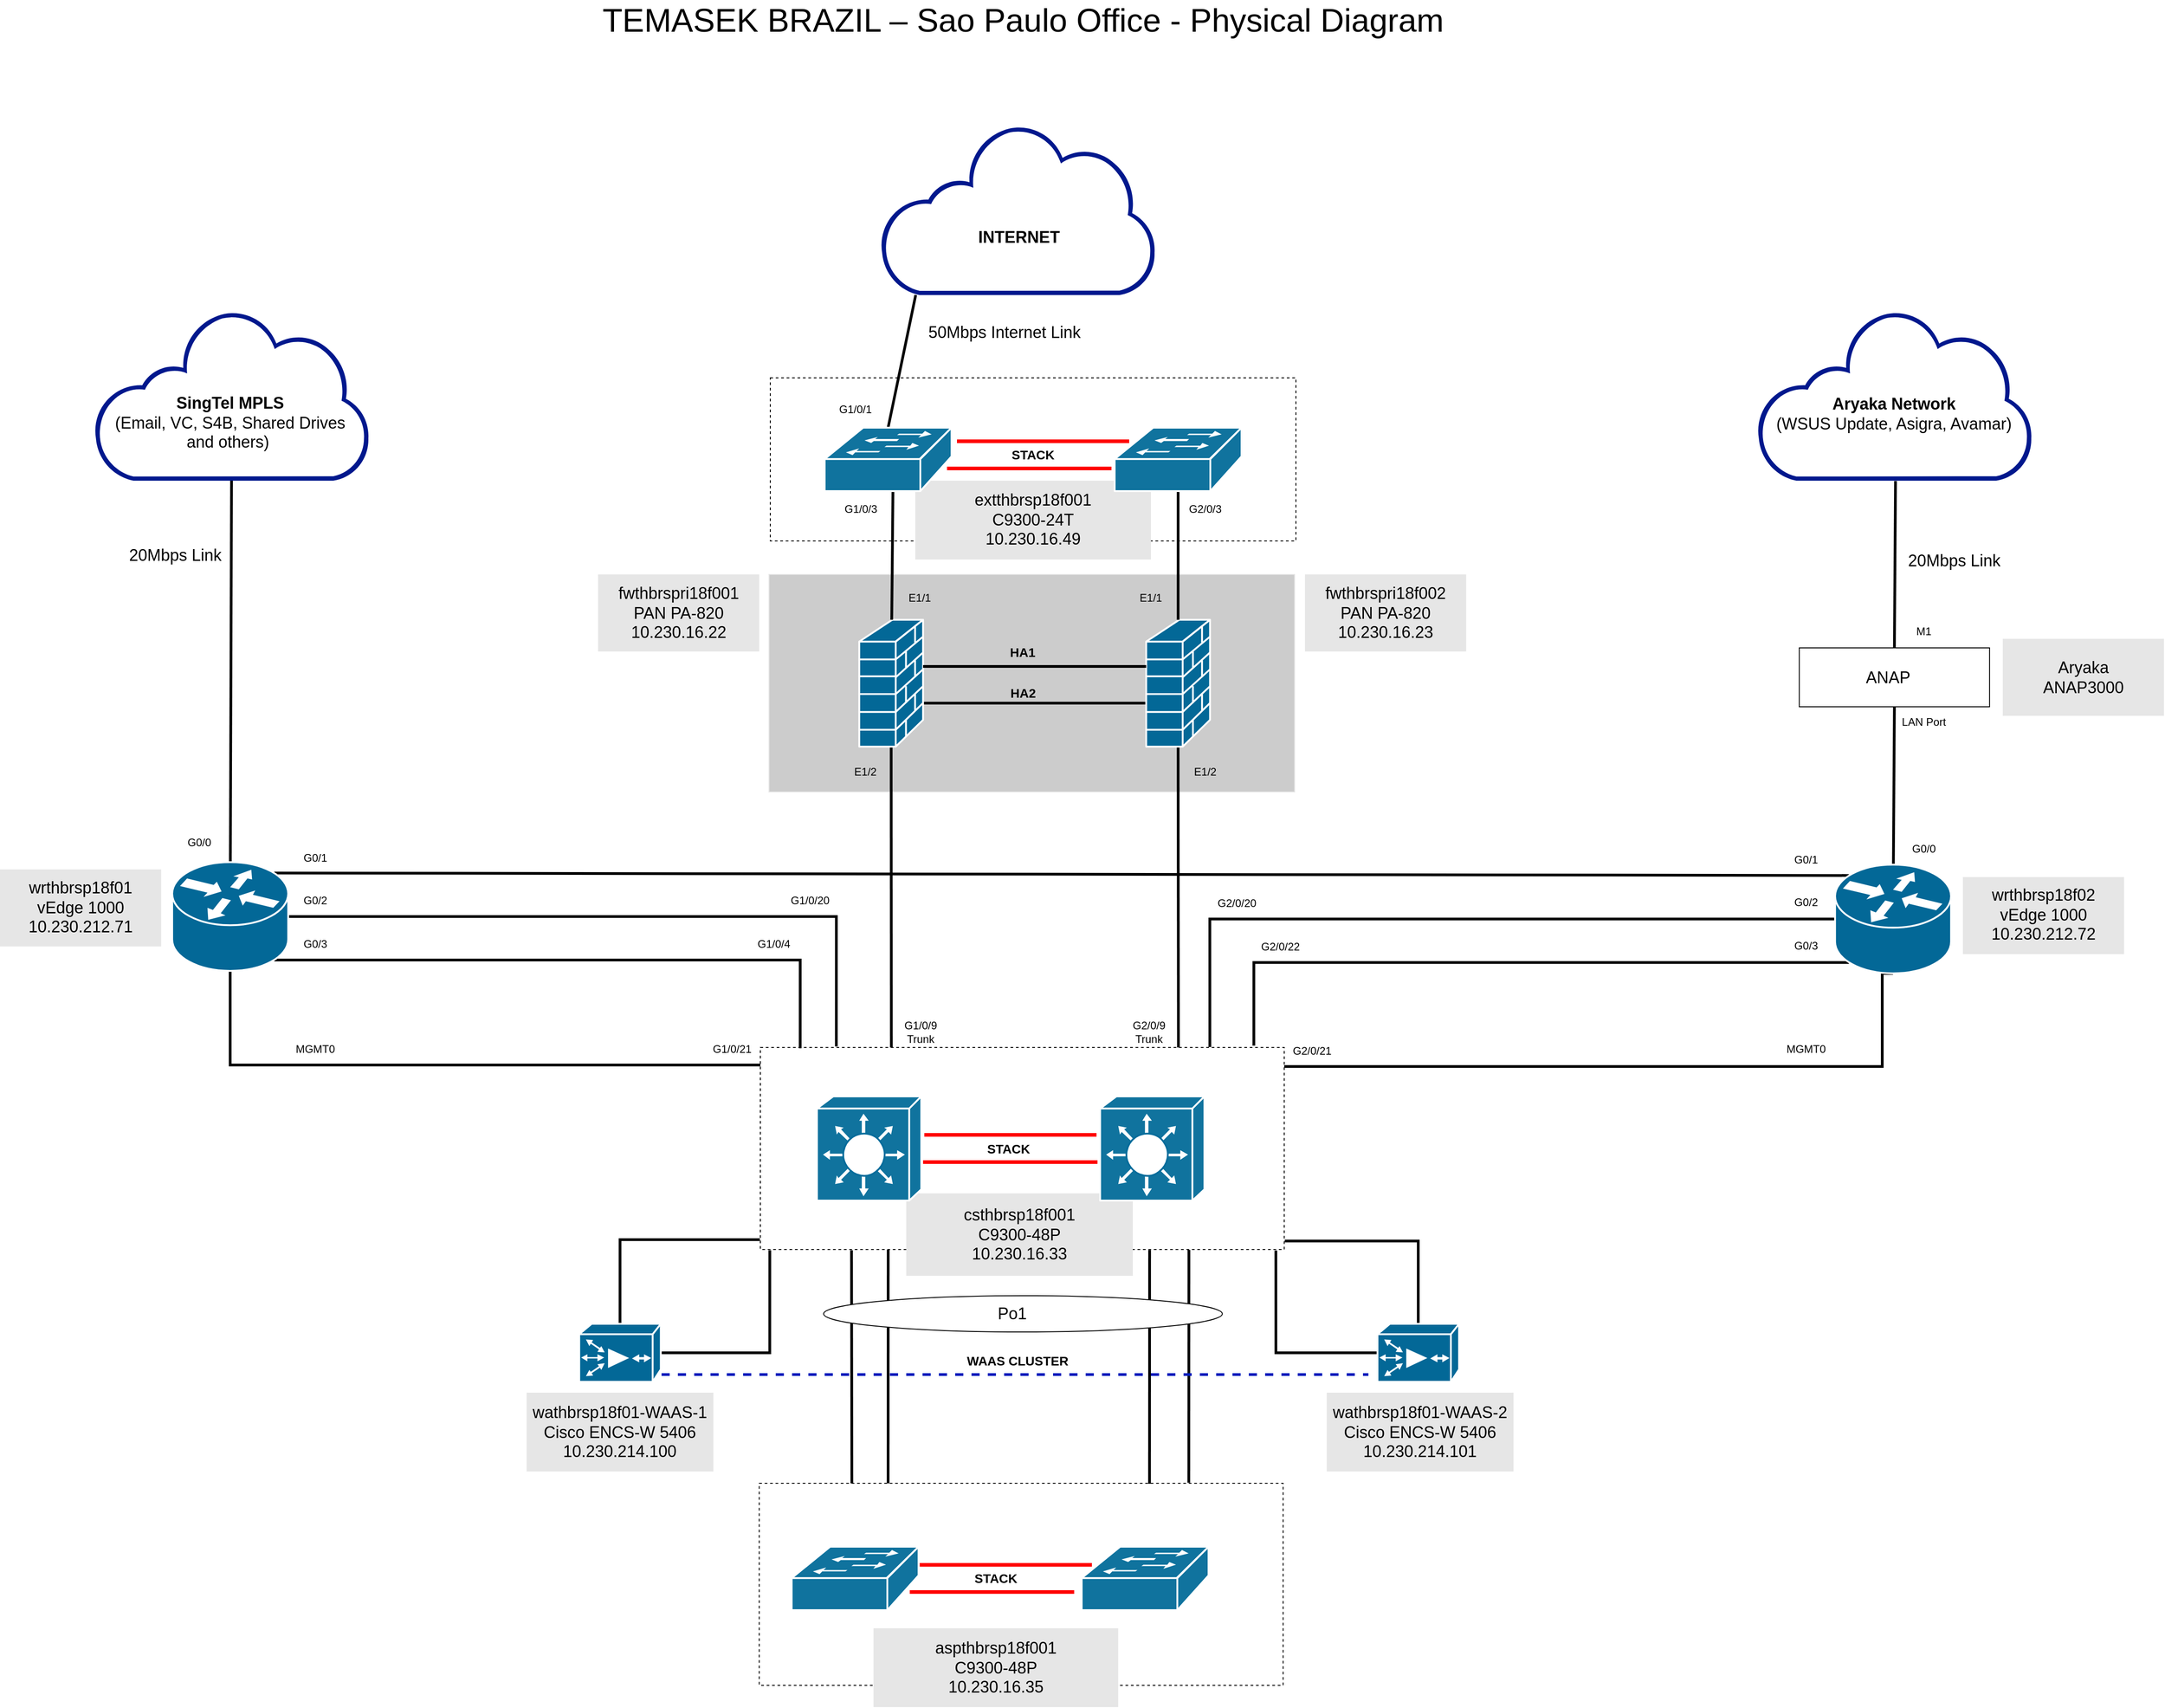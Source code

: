 <mxfile version="21.3.7" type="github">
  <diagram name="Page-1" id="c37626ed-c26b-45fb-9056-f9ebc6bb27b6">
    <mxGraphModel dx="3432" dy="1510" grid="1" gridSize="10" guides="1" tooltips="1" connect="1" arrows="1" fold="1" page="1" pageScale="1" pageWidth="1100" pageHeight="850" background="none" math="0" shadow="0">
      <root>
        <mxCell id="0" />
        <mxCell id="1" style="" parent="0" />
        <mxCell id="vTYYTcCQBsunpqbKioIv-147" value="" style="whiteSpace=wrap;html=1;dashed=1;" vertex="1" parent="1">
          <mxGeometry x="-282.23" y="830" width="578.08" height="223" as="geometry" />
        </mxCell>
        <mxCell id="vTYYTcCQBsunpqbKioIv-161" style="edgeStyle=none;shape=connector;rounded=0;orthogonalLoop=1;jettySize=auto;html=1;exitX=0.5;exitY=1;exitDx=0;exitDy=0;labelBackgroundColor=default;strokeColor=default;fontFamily=Helvetica;fontSize=12;fontColor=default;endArrow=none;strokeWidth=3;startArrow=none;startFill=0;endFill=0;" edge="1" parent="1" source="vTYYTcCQBsunpqbKioIv-38" target="vTYYTcCQBsunpqbKioIv-94">
          <mxGeometry relative="1" as="geometry" />
        </mxCell>
        <mxCell id="vTYYTcCQBsunpqbKioIv-38" value="" style="whiteSpace=wrap;html=1;" vertex="1" parent="1">
          <mxGeometry x="865.42" y="-92.0" width="210" height="65" as="geometry" />
        </mxCell>
        <mxCell id="zVsSm3GNM5P4r3RZKPwx-50" value="" style="whiteSpace=wrap;html=1;fillColor=#CCCCCC;strokeColor=#E6E6E6;" parent="1" vertex="1">
          <mxGeometry x="-271.43" y="-173" width="580" height="240" as="geometry" />
        </mxCell>
        <mxCell id="zVsSm3GNM5P4r3RZKPwx-32" value="" style="whiteSpace=wrap;html=1;dashed=1;" parent="1" vertex="1">
          <mxGeometry x="-270" y="-390" width="580" height="180" as="geometry" />
        </mxCell>
        <mxCell id="vTYYTcCQBsunpqbKioIv-122" style="edgeStyle=none;rounded=0;orthogonalLoop=1;jettySize=auto;html=1;exitX=0.5;exitY=1;exitDx=0;exitDy=0;exitPerimeter=0;fontFamily=Helvetica;fontSize=12;fontColor=default;entryX=0.25;entryY=0;entryDx=0;entryDy=0;strokeWidth=3;startArrow=none;startFill=0;endArrow=none;endFill=0;" edge="1" parent="1" source="zVsSm3GNM5P4r3RZKPwx-8" target="vTYYTcCQBsunpqbKioIv-16">
          <mxGeometry relative="1" as="geometry" />
        </mxCell>
        <mxCell id="vTYYTcCQBsunpqbKioIv-173" style="edgeStyle=none;shape=connector;rounded=0;orthogonalLoop=1;jettySize=auto;html=1;exitX=1;exitY=0.5;exitDx=0;exitDy=0;exitPerimeter=0;labelBackgroundColor=default;strokeColor=default;fontFamily=Helvetica;fontSize=12;fontColor=default;endArrow=none;strokeWidth=3;endFill=0;" edge="1" parent="1">
          <mxGeometry relative="1" as="geometry">
            <mxPoint x="-101.42" y="-31" as="sourcePoint" />
            <mxPoint x="144.79" y="-31" as="targetPoint" />
          </mxGeometry>
        </mxCell>
        <mxCell id="zVsSm3GNM5P4r3RZKPwx-8" value="" style="shape=mxgraph.cisco.security.firewall;html=1;pointerEvents=1;dashed=0;fillColor=#036897;strokeColor=#ffffff;strokeWidth=2;verticalLabelPosition=bottom;verticalAlign=top;align=center;outlineConnect=0;" parent="1" vertex="1">
          <mxGeometry x="-171.85" y="-123" width="70.43" height="140" as="geometry" />
        </mxCell>
        <mxCell id="zVsSm3GNM5P4r3RZKPwx-12" value="G1/0/1" style="text;strokeColor=none;align=center;fillColor=none;html=1;verticalAlign=middle;whiteSpace=wrap;rounded=0;" parent="1" vertex="1">
          <mxGeometry x="-206.41" y="-370" width="60" height="30" as="geometry" />
        </mxCell>
        <mxCell id="zVsSm3GNM5P4r3RZKPwx-13" value="G1/0/3" style="text;strokeColor=none;align=center;fillColor=none;html=1;verticalAlign=middle;whiteSpace=wrap;rounded=0;" parent="1" vertex="1">
          <mxGeometry x="-200" y="-260" width="60" height="30" as="geometry" />
        </mxCell>
        <mxCell id="zVsSm3GNM5P4r3RZKPwx-19" value="G2/0/3" style="text;strokeColor=none;align=center;fillColor=none;html=1;verticalAlign=middle;whiteSpace=wrap;rounded=0;" parent="1" vertex="1">
          <mxGeometry x="180" y="-260" width="60" height="30" as="geometry" />
        </mxCell>
        <mxCell id="zVsSm3GNM5P4r3RZKPwx-24" value="" style="line;html=1;strokeColor=#FF0000;fillColor=#FF0000;" parent="1" vertex="1">
          <mxGeometry x="-75" y="-295" width="181.45" height="10" as="geometry" />
        </mxCell>
        <mxCell id="zVsSm3GNM5P4r3RZKPwx-27" value="" style="line;html=1;strokeColor=#FF0000;fillColor=#FF0000;" parent="1" vertex="1">
          <mxGeometry x="-64" y="-325" width="190" height="10" as="geometry" />
        </mxCell>
        <mxCell id="zVsSm3GNM5P4r3RZKPwx-28" value="&lt;b&gt;&lt;font style=&quot;font-size: 14px;&quot;&gt;STACK&lt;/font&gt;&lt;/b&gt;" style="text;strokeColor=none;align=center;fillColor=none;html=1;verticalAlign=middle;whiteSpace=wrap;rounded=0;" parent="1" vertex="1">
          <mxGeometry x="-10" y="-320" width="60" height="30" as="geometry" />
        </mxCell>
        <mxCell id="zVsSm3GNM5P4r3RZKPwx-29" value="&lt;font style=&quot;font-size: 36px;&quot;&gt;TEMASEK BRAZIL – Sao Paulo Office - Physical Diagram&lt;/font&gt;" style="text;strokeColor=none;align=center;fillColor=none;html=1;verticalAlign=middle;whiteSpace=wrap;rounded=0;" parent="1" vertex="1">
          <mxGeometry x="-495.83" y="-800" width="1010" height="30" as="geometry" />
        </mxCell>
        <mxCell id="zVsSm3GNM5P4r3RZKPwx-43" value="&lt;font style=&quot;font-size: 18px;&quot;&gt;extthbrsp18f001&lt;br&gt;C9300-24T&lt;br&gt;10.230.16.49&lt;/font&gt;" style="text;strokeColor=none;align=center;fillColor=#E6E6E6;html=1;verticalAlign=middle;whiteSpace=wrap;rounded=0;" parent="1" vertex="1">
          <mxGeometry x="-110" y="-276.5" width="260" height="87" as="geometry" />
        </mxCell>
        <mxCell id="vTYYTcCQBsunpqbKioIv-123" style="edgeStyle=none;rounded=0;orthogonalLoop=1;jettySize=auto;html=1;exitX=0.5;exitY=1;exitDx=0;exitDy=0;exitPerimeter=0;fontFamily=Helvetica;fontSize=12;fontColor=default;strokeWidth=3;startArrow=none;startFill=0;endArrow=none;endFill=0;entryX=0.798;entryY=0.005;entryDx=0;entryDy=0;entryPerimeter=0;" edge="1" parent="1" source="zVsSm3GNM5P4r3RZKPwx-52" target="vTYYTcCQBsunpqbKioIv-16">
          <mxGeometry relative="1" as="geometry">
            <mxPoint x="180" y="330" as="targetPoint" />
          </mxGeometry>
        </mxCell>
        <mxCell id="zVsSm3GNM5P4r3RZKPwx-52" value="" style="shape=mxgraph.cisco.security.firewall;html=1;pointerEvents=1;dashed=0;fillColor=#036897;strokeColor=#ffffff;strokeWidth=2;verticalLabelPosition=bottom;verticalAlign=top;align=center;outlineConnect=0;" parent="1" vertex="1">
          <mxGeometry x="144.79" y="-123" width="70.43" height="140" as="geometry" />
        </mxCell>
        <mxCell id="zVsSm3GNM5P4r3RZKPwx-55" value="&lt;font style=&quot;font-size: 18px;&quot;&gt;fwthbrspri18f002&lt;br&gt;PAN PA-820&lt;br&gt;10.230.16.23&lt;/font&gt;" style="text;strokeColor=none;align=center;fillColor=#E6E6E6;html=1;verticalAlign=middle;whiteSpace=wrap;rounded=0;" parent="1" vertex="1">
          <mxGeometry x="320.0" y="-173" width="177.83" height="85" as="geometry" />
        </mxCell>
        <mxCell id="zVsSm3GNM5P4r3RZKPwx-56" value="&lt;font style=&quot;font-size: 18px;&quot;&gt;fwthbrspri18f001&lt;br&gt;PAN PA-820&lt;br&gt;10.230.16.22&lt;/font&gt;" style="text;strokeColor=none;align=center;fillColor=#E6E6E6;html=1;verticalAlign=middle;whiteSpace=wrap;rounded=0;" parent="1" vertex="1">
          <mxGeometry x="-460.06" y="-173" width="177.83" height="85" as="geometry" />
        </mxCell>
        <mxCell id="vTYYTcCQBsunpqbKioIv-1" value="&lt;font style=&quot;font-size: 18px;&quot;&gt;50Mbps Internet Link&lt;/font&gt;" style="text;strokeColor=none;align=center;fillColor=none;html=1;verticalAlign=middle;whiteSpace=wrap;rounded=0;" vertex="1" parent="1">
          <mxGeometry x="-110" y="-455" width="197.17" height="30" as="geometry" />
        </mxCell>
        <mxCell id="vTYYTcCQBsunpqbKioIv-4" value="E1/1" style="text;strokeColor=none;align=center;fillColor=none;html=1;verticalAlign=middle;whiteSpace=wrap;rounded=0;" vertex="1" parent="1">
          <mxGeometry x="-135" y="-162" width="60" height="30" as="geometry" />
        </mxCell>
        <mxCell id="vTYYTcCQBsunpqbKioIv-5" value="E1/2" style="text;strokeColor=none;align=center;fillColor=none;html=1;verticalAlign=middle;whiteSpace=wrap;rounded=0;" vertex="1" parent="1">
          <mxGeometry x="-195.0" y="30" width="60" height="30" as="geometry" />
        </mxCell>
        <mxCell id="vTYYTcCQBsunpqbKioIv-8" value="E1/1" style="text;strokeColor=none;align=center;fillColor=none;html=1;verticalAlign=middle;whiteSpace=wrap;rounded=0;" vertex="1" parent="1">
          <mxGeometry x="120.0" y="-162" width="60" height="30" as="geometry" />
        </mxCell>
        <mxCell id="vTYYTcCQBsunpqbKioIv-9" value="E1/2" style="text;strokeColor=none;align=center;fillColor=none;html=1;verticalAlign=middle;whiteSpace=wrap;rounded=0;" vertex="1" parent="1">
          <mxGeometry x="180.0" y="30" width="60" height="30" as="geometry" />
        </mxCell>
        <mxCell id="vTYYTcCQBsunpqbKioIv-12" value="&lt;b&gt;&lt;font style=&quot;font-size: 14px;&quot;&gt;HA1&lt;/font&gt;&lt;/b&gt;" style="text;strokeColor=none;align=center;fillColor=none;html=1;verticalAlign=middle;whiteSpace=wrap;rounded=0;" vertex="1" parent="1">
          <mxGeometry x="-23.33" y="-102" width="62.82" height="30" as="geometry" />
        </mxCell>
        <mxCell id="vTYYTcCQBsunpqbKioIv-13" value="&lt;b&gt;&lt;font style=&quot;font-size: 14px;&quot;&gt;HA2&lt;/font&gt;&lt;/b&gt;" style="text;strokeColor=none;align=center;fillColor=none;html=1;verticalAlign=middle;whiteSpace=wrap;rounded=0;" vertex="1" parent="1">
          <mxGeometry x="-20.83" y="-57" width="60" height="30" as="geometry" />
        </mxCell>
        <mxCell id="vTYYTcCQBsunpqbKioIv-14" value="&lt;font style=&quot;font-size: 18px;&quot;&gt;&lt;b&gt;INTERNET&lt;/b&gt;&lt;/font&gt;" style="text;strokeColor=none;align=center;fillColor=none;html=1;verticalAlign=middle;whiteSpace=wrap;rounded=0;" vertex="1" parent="1">
          <mxGeometry x="-94.34" y="-560" width="197.17" height="30" as="geometry" />
        </mxCell>
        <mxCell id="vTYYTcCQBsunpqbKioIv-150" style="edgeStyle=none;shape=connector;rounded=0;orthogonalLoop=1;jettySize=auto;html=1;exitX=0.174;exitY=1.004;exitDx=0;exitDy=0;labelBackgroundColor=default;strokeColor=default;fontFamily=Helvetica;fontSize=12;fontColor=default;endArrow=none;exitPerimeter=0;strokeWidth=3;startArrow=none;startFill=0;endFill=0;" edge="1" parent="1" source="vTYYTcCQBsunpqbKioIv-16">
          <mxGeometry relative="1" as="geometry">
            <mxPoint x="-180" y="830" as="targetPoint" />
          </mxGeometry>
        </mxCell>
        <mxCell id="vTYYTcCQBsunpqbKioIv-151" style="edgeStyle=none;shape=connector;rounded=0;orthogonalLoop=1;jettySize=auto;html=1;exitX=0.244;exitY=1.001;exitDx=0;exitDy=0;labelBackgroundColor=default;strokeColor=default;fontFamily=Helvetica;fontSize=12;fontColor=default;endArrow=none;strokeWidth=3;startArrow=none;startFill=0;endFill=0;exitPerimeter=0;" edge="1" parent="1" source="vTYYTcCQBsunpqbKioIv-16">
          <mxGeometry relative="1" as="geometry">
            <mxPoint x="-140" y="830" as="targetPoint" />
          </mxGeometry>
        </mxCell>
        <mxCell id="vTYYTcCQBsunpqbKioIv-152" style="edgeStyle=none;shape=connector;rounded=0;orthogonalLoop=1;jettySize=auto;html=1;exitX=0.818;exitY=1.002;exitDx=0;exitDy=0;labelBackgroundColor=default;strokeColor=default;fontFamily=Helvetica;fontSize=12;fontColor=default;endArrow=none;exitPerimeter=0;entryX=0.82;entryY=-0.003;entryDx=0;entryDy=0;entryPerimeter=0;strokeWidth=3;startArrow=none;startFill=0;endFill=0;" edge="1" parent="1" source="vTYYTcCQBsunpqbKioIv-16" target="vTYYTcCQBsunpqbKioIv-147">
          <mxGeometry relative="1" as="geometry" />
        </mxCell>
        <mxCell id="vTYYTcCQBsunpqbKioIv-153" style="edgeStyle=none;shape=connector;rounded=0;orthogonalLoop=1;jettySize=auto;html=1;exitX=0.743;exitY=1.003;exitDx=0;exitDy=0;entryX=0.745;entryY=0.002;entryDx=0;entryDy=0;labelBackgroundColor=default;strokeColor=default;fontFamily=Helvetica;fontSize=12;fontColor=default;endArrow=none;strokeWidth=3;startArrow=none;startFill=0;endFill=0;exitPerimeter=0;entryPerimeter=0;" edge="1" parent="1" source="vTYYTcCQBsunpqbKioIv-16" target="vTYYTcCQBsunpqbKioIv-147">
          <mxGeometry relative="1" as="geometry" />
        </mxCell>
        <mxCell id="vTYYTcCQBsunpqbKioIv-16" value="" style="whiteSpace=wrap;html=1;dashed=1;" vertex="1" parent="1">
          <mxGeometry x="-280.96" y="349" width="578.08" height="223" as="geometry" />
        </mxCell>
        <mxCell id="vTYYTcCQBsunpqbKioIv-24" value="" style="line;html=1;strokeColor=#FF0000;fillColor=#FF0000;" vertex="1" parent="1">
          <mxGeometry x="-101.42" y="470.5" width="192.46" height="10" as="geometry" />
        </mxCell>
        <mxCell id="vTYYTcCQBsunpqbKioIv-25" value="" style="line;html=1;strokeColor=#FF0000;fillColor=#FF0000;" vertex="1" parent="1">
          <mxGeometry x="-100.03" y="440.5" width="190" height="10" as="geometry" />
        </mxCell>
        <mxCell id="vTYYTcCQBsunpqbKioIv-26" value="&lt;b&gt;&lt;font style=&quot;font-size: 14px;&quot;&gt;STACK&lt;/font&gt;&lt;/b&gt;" style="text;strokeColor=none;align=center;fillColor=none;html=1;verticalAlign=middle;whiteSpace=wrap;rounded=0;" vertex="1" parent="1">
          <mxGeometry x="-37.19" y="445.5" width="60" height="30" as="geometry" />
        </mxCell>
        <mxCell id="vTYYTcCQBsunpqbKioIv-27" value="G1/0/9&lt;br&gt;Trunk" style="text;strokeColor=none;align=center;fillColor=none;html=1;verticalAlign=middle;whiteSpace=wrap;rounded=0;" vertex="1" parent="1">
          <mxGeometry x="-134" y="317" width="60" height="30" as="geometry" />
        </mxCell>
        <mxCell id="vTYYTcCQBsunpqbKioIv-30" value="G2/0/9&lt;br&gt;Trunk" style="text;strokeColor=none;align=center;fillColor=none;html=1;verticalAlign=middle;whiteSpace=wrap;rounded=0;" vertex="1" parent="1">
          <mxGeometry x="118" y="317" width="60" height="30" as="geometry" />
        </mxCell>
        <mxCell id="vTYYTcCQBsunpqbKioIv-32" value="&lt;font style=&quot;font-size: 18px;&quot;&gt;csthbrsp18f001&lt;br&gt;C9300-48P&lt;br&gt;10.230.16.33&lt;/font&gt;" style="text;strokeColor=none;align=center;fillColor=#E6E6E6;html=1;verticalAlign=middle;whiteSpace=wrap;rounded=0;" vertex="1" parent="1">
          <mxGeometry x="-120" y="510" width="250" height="91" as="geometry" />
        </mxCell>
        <mxCell id="vTYYTcCQBsunpqbKioIv-160" style="edgeStyle=none;shape=connector;rounded=0;orthogonalLoop=1;jettySize=auto;html=1;exitX=0.504;exitY=1.002;exitDx=0;exitDy=0;exitPerimeter=0;entryX=0.5;entryY=0;entryDx=0;entryDy=0;labelBackgroundColor=default;strokeColor=default;fontFamily=Helvetica;fontSize=12;fontColor=default;endArrow=none;strokeWidth=3;startArrow=none;startFill=0;endFill=0;" edge="1" parent="1" source="vTYYTcCQBsunpqbKioIv-33" target="vTYYTcCQBsunpqbKioIv-38">
          <mxGeometry relative="1" as="geometry" />
        </mxCell>
        <mxCell id="vTYYTcCQBsunpqbKioIv-33" value="" style="sketch=0;aspect=fixed;pointerEvents=1;shadow=0;dashed=0;html=1;strokeColor=none;labelPosition=center;verticalLabelPosition=bottom;verticalAlign=top;align=center;fillColor=#00188D;shape=mxgraph.mscae.enterprise.internet_hollow" vertex="1" parent="1">
          <mxGeometry x="818.33" y="-465.1" width="304.19" height="188.6" as="geometry" />
        </mxCell>
        <mxCell id="vTYYTcCQBsunpqbKioIv-34" value="&lt;font style=&quot;font-size: 18px;&quot;&gt;&lt;b&gt;Aryaka Network&lt;/b&gt;&lt;br&gt;(WSUS Update, Asigra, Avamar)&lt;br&gt;&lt;/font&gt;" style="text;strokeColor=none;align=center;fillColor=none;html=1;verticalAlign=middle;whiteSpace=wrap;rounded=0;" vertex="1" parent="1">
          <mxGeometry x="825.42" y="-365" width="290" height="30" as="geometry" />
        </mxCell>
        <mxCell id="vTYYTcCQBsunpqbKioIv-136" style="edgeStyle=none;rounded=0;orthogonalLoop=1;jettySize=auto;html=1;exitX=0.13;exitY=1;exitDx=0;exitDy=0;exitPerimeter=0;entryX=0.5;entryY=0;entryDx=0;entryDy=0;entryPerimeter=0;fontFamily=Helvetica;fontSize=12;fontColor=default;strokeWidth=3;startArrow=none;startFill=0;endArrow=none;endFill=0;" edge="1" parent="1" source="vTYYTcCQBsunpqbKioIv-35" target="zVsSm3GNM5P4r3RZKPwx-3">
          <mxGeometry relative="1" as="geometry" />
        </mxCell>
        <mxCell id="vTYYTcCQBsunpqbKioIv-35" value="" style="sketch=0;aspect=fixed;pointerEvents=1;shadow=0;dashed=0;html=1;strokeColor=none;labelPosition=center;verticalLabelPosition=bottom;verticalAlign=top;align=center;fillColor=#00188D;shape=mxgraph.mscae.enterprise.internet_hollow" vertex="1" parent="1">
          <mxGeometry x="-149.09" y="-670" width="304.19" height="188.6" as="geometry" />
        </mxCell>
        <mxCell id="vTYYTcCQBsunpqbKioIv-37" value="&lt;font style=&quot;font-size: 18px;&quot;&gt;ANAP&lt;/font&gt;" style="text;strokeColor=none;align=center;fillColor=none;html=1;verticalAlign=middle;whiteSpace=wrap;rounded=0;shadow=1;" vertex="1" parent="1">
          <mxGeometry x="865.42" y="-74.5" width="197.17" height="30" as="geometry" />
        </mxCell>
        <mxCell id="vTYYTcCQBsunpqbKioIv-41" value="&lt;font style=&quot;font-size: 18px;&quot;&gt;20Mbps Link&lt;/font&gt;" style="text;strokeColor=none;align=center;fillColor=none;html=1;verticalAlign=middle;whiteSpace=wrap;rounded=0;" vertex="1" parent="1">
          <mxGeometry x="972.91" y="-203.0" width="127.17" height="30" as="geometry" />
        </mxCell>
        <mxCell id="vTYYTcCQBsunpqbKioIv-43" value="M1" style="text;strokeColor=none;align=center;fillColor=none;html=1;verticalAlign=middle;whiteSpace=wrap;rounded=0;" vertex="1" parent="1">
          <mxGeometry x="972.91" y="-125.0" width="60" height="30" as="geometry" />
        </mxCell>
        <mxCell id="vTYYTcCQBsunpqbKioIv-44" value="LAN Port" style="text;strokeColor=none;align=center;fillColor=none;html=1;verticalAlign=middle;whiteSpace=wrap;rounded=0;" vertex="1" parent="1">
          <mxGeometry x="972.91" y="-25.0" width="60" height="30" as="geometry" />
        </mxCell>
        <mxCell id="vTYYTcCQBsunpqbKioIv-45" value="&lt;font style=&quot;font-size: 18px;&quot;&gt;Aryaka &lt;br&gt;ANAP3000&lt;/font&gt;" style="text;strokeColor=none;align=center;fillColor=#E6E6E6;html=1;verticalAlign=middle;whiteSpace=wrap;rounded=0;" vertex="1" parent="1">
          <mxGeometry x="1090" y="-102.0" width="177.83" height="85" as="geometry" />
        </mxCell>
        <mxCell id="vTYYTcCQBsunpqbKioIv-104" style="edgeStyle=none;rounded=1;orthogonalLoop=1;jettySize=auto;html=1;exitX=0.5;exitY=1;exitDx=0;exitDy=0;exitPerimeter=0;strokeColor=none;" edge="1" parent="1" source="vTYYTcCQBsunpqbKioIv-47" target="vTYYTcCQBsunpqbKioIv-58">
          <mxGeometry relative="1" as="geometry" />
        </mxCell>
        <mxCell id="vTYYTcCQBsunpqbKioIv-105" style="edgeStyle=none;orthogonalLoop=1;jettySize=auto;html=1;exitX=0.5;exitY=1;exitDx=0;exitDy=0;exitPerimeter=0;rounded=0;strokeColor=default;shadow=0;jumpStyle=none;endArrow=none;endFill=0;strokeWidth=3;startArrow=none;startFill=0;" edge="1" parent="1" source="vTYYTcCQBsunpqbKioIv-47" target="vTYYTcCQBsunpqbKioIv-58">
          <mxGeometry relative="1" as="geometry" />
        </mxCell>
        <mxCell id="vTYYTcCQBsunpqbKioIv-47" value="" style="sketch=0;aspect=fixed;pointerEvents=1;shadow=0;dashed=0;html=1;strokeColor=none;labelPosition=center;verticalLabelPosition=bottom;verticalAlign=top;align=center;fillColor=#00188D;shape=mxgraph.mscae.enterprise.internet_hollow" vertex="1" parent="1">
          <mxGeometry x="-1016.62" y="-465.1" width="304.19" height="188.6" as="geometry" />
        </mxCell>
        <mxCell id="vTYYTcCQBsunpqbKioIv-48" value="&lt;font style=&quot;font-size: 18px;&quot;&gt;&lt;b&gt;SingTel MPLS &lt;/b&gt;&lt;br&gt;(Email, VC, S4B, Shared Drives &lt;br&gt;and others)&amp;nbsp;&lt;br&gt;&lt;/font&gt;" style="text;strokeColor=none;align=center;fillColor=none;html=1;verticalAlign=middle;whiteSpace=wrap;rounded=0;" vertex="1" parent="1">
          <mxGeometry x="-1011.01" y="-355" width="290" height="30" as="geometry" />
        </mxCell>
        <mxCell id="vTYYTcCQBsunpqbKioIv-51" value="&lt;font style=&quot;font-size: 18px;&quot;&gt;20Mbps Link&lt;/font&gt;" style="text;strokeColor=none;align=center;fillColor=none;html=1;verticalAlign=middle;whiteSpace=wrap;rounded=0;" vertex="1" parent="1">
          <mxGeometry x="-990.0" y="-209" width="127.17" height="30" as="geometry" />
        </mxCell>
        <mxCell id="vTYYTcCQBsunpqbKioIv-108" style="edgeStyle=none;rounded=0;orthogonalLoop=1;jettySize=auto;html=1;exitX=0.88;exitY=0.1;exitDx=0;exitDy=0;exitPerimeter=0;entryX=0.12;entryY=0.1;entryDx=0;entryDy=0;entryPerimeter=0;fontFamily=Helvetica;fontSize=12;fontColor=default;strokeWidth=3;startArrow=none;startFill=0;endArrow=none;endFill=0;" edge="1" parent="1" source="vTYYTcCQBsunpqbKioIv-58" target="vTYYTcCQBsunpqbKioIv-94">
          <mxGeometry relative="1" as="geometry" />
        </mxCell>
        <mxCell id="vTYYTcCQBsunpqbKioIv-109" style="edgeStyle=orthogonalEdgeStyle;rounded=0;orthogonalLoop=1;jettySize=auto;html=1;exitX=1;exitY=0.5;exitDx=0;exitDy=0;exitPerimeter=0;entryX=0.145;entryY=-0.005;entryDx=0;entryDy=0;entryPerimeter=0;fontFamily=Helvetica;fontSize=12;fontColor=default;strokeWidth=3;startArrow=none;startFill=0;endArrow=none;endFill=0;" edge="1" parent="1" source="vTYYTcCQBsunpqbKioIv-58" target="vTYYTcCQBsunpqbKioIv-16">
          <mxGeometry relative="1" as="geometry" />
        </mxCell>
        <mxCell id="vTYYTcCQBsunpqbKioIv-110" style="edgeStyle=orthogonalEdgeStyle;rounded=0;orthogonalLoop=1;jettySize=auto;html=1;exitX=0.88;exitY=0.9;exitDx=0;exitDy=0;exitPerimeter=0;entryX=0.076;entryY=0.004;entryDx=0;entryDy=0;entryPerimeter=0;fontFamily=Helvetica;fontSize=12;fontColor=default;strokeWidth=3;startArrow=none;startFill=0;endArrow=none;endFill=0;" edge="1" parent="1" source="vTYYTcCQBsunpqbKioIv-58" target="vTYYTcCQBsunpqbKioIv-16">
          <mxGeometry relative="1" as="geometry" />
        </mxCell>
        <mxCell id="vTYYTcCQBsunpqbKioIv-111" style="edgeStyle=orthogonalEdgeStyle;rounded=0;orthogonalLoop=1;jettySize=auto;html=1;exitX=0.5;exitY=1;exitDx=0;exitDy=0;exitPerimeter=0;entryX=0;entryY=0.087;entryDx=0;entryDy=0;entryPerimeter=0;fontFamily=Helvetica;fontSize=12;fontColor=default;strokeWidth=3;startArrow=none;startFill=0;endArrow=none;endFill=0;" edge="1" parent="1" source="vTYYTcCQBsunpqbKioIv-58" target="vTYYTcCQBsunpqbKioIv-16">
          <mxGeometry relative="1" as="geometry" />
        </mxCell>
        <mxCell id="vTYYTcCQBsunpqbKioIv-58" value="" style="shape=mxgraph.cisco.routers.router;html=1;pointerEvents=1;dashed=0;fillColor=#036897;strokeColor=#ffffff;strokeWidth=2;verticalLabelPosition=bottom;verticalAlign=top;align=center;outlineConnect=0;" vertex="1" parent="1">
          <mxGeometry x="-930" y="144.48" width="127.98" height="120" as="geometry" />
        </mxCell>
        <mxCell id="vTYYTcCQBsunpqbKioIv-60" value="&lt;font style=&quot;font-size: 18px;&quot;&gt;wrthbrsp18f01&lt;br&gt;vEdge 1000 &lt;br&gt;10.230.212.71&lt;/font&gt;" style="text;strokeColor=none;align=center;fillColor=#E6E6E6;html=1;verticalAlign=middle;whiteSpace=wrap;rounded=0;" vertex="1" parent="1">
          <mxGeometry x="-1120" y="152.52" width="177.83" height="85" as="geometry" />
        </mxCell>
        <mxCell id="vTYYTcCQBsunpqbKioIv-71" value="G0/2 &lt;br/&gt;" style="text;strokeColor=none;align=center;fillColor=none;html=1;verticalAlign=middle;whiteSpace=wrap;rounded=0;" vertex="1" parent="1">
          <mxGeometry x="-802" y="172.02" width="60" height="30" as="geometry" />
        </mxCell>
        <mxCell id="vTYYTcCQBsunpqbKioIv-72" value="G0/1 &lt;br/&gt;" style="text;strokeColor=none;align=center;fillColor=none;html=1;verticalAlign=middle;whiteSpace=wrap;rounded=0;" vertex="1" parent="1">
          <mxGeometry x="-802.02" y="124.52" width="60" height="30" as="geometry" />
        </mxCell>
        <mxCell id="vTYYTcCQBsunpqbKioIv-78" value="G0/3" style="text;strokeColor=none;align=center;fillColor=none;html=1;verticalAlign=middle;whiteSpace=wrap;rounded=0;" vertex="1" parent="1">
          <mxGeometry x="-802" y="220" width="60" height="30" as="geometry" />
        </mxCell>
        <mxCell id="vTYYTcCQBsunpqbKioIv-79" value="G0/0&lt;br/&gt;" style="text;strokeColor=none;align=center;fillColor=none;html=1;verticalAlign=middle;whiteSpace=wrap;rounded=0;" vertex="1" parent="1">
          <mxGeometry x="-930" y="108.24" width="60" height="30" as="geometry" />
        </mxCell>
        <mxCell id="vTYYTcCQBsunpqbKioIv-83" value="MGMT0" style="text;strokeColor=none;align=center;fillColor=none;html=1;verticalAlign=middle;whiteSpace=wrap;rounded=0;" vertex="1" parent="1">
          <mxGeometry x="-802.02" y="336" width="60" height="30" as="geometry" />
        </mxCell>
        <mxCell id="vTYYTcCQBsunpqbKioIv-112" style="edgeStyle=orthogonalEdgeStyle;rounded=0;orthogonalLoop=1;jettySize=auto;html=1;exitX=0;exitY=0.5;exitDx=0;exitDy=0;exitPerimeter=0;entryX=0.858;entryY=-0.002;entryDx=0;entryDy=0;fontFamily=Helvetica;fontSize=12;fontColor=default;strokeWidth=3;startArrow=none;startFill=0;endArrow=none;endFill=0;entryPerimeter=0;" edge="1" parent="1" source="vTYYTcCQBsunpqbKioIv-94" target="vTYYTcCQBsunpqbKioIv-16">
          <mxGeometry relative="1" as="geometry" />
        </mxCell>
        <mxCell id="vTYYTcCQBsunpqbKioIv-113" style="edgeStyle=orthogonalEdgeStyle;rounded=0;orthogonalLoop=1;jettySize=auto;html=1;exitX=0.12;exitY=0.9;exitDx=0;exitDy=0;exitPerimeter=0;entryX=0.942;entryY=-0.009;entryDx=0;entryDy=0;entryPerimeter=0;fontFamily=Helvetica;fontSize=12;fontColor=default;strokeWidth=3;startArrow=none;startFill=0;endArrow=none;endFill=0;" edge="1" parent="1" source="vTYYTcCQBsunpqbKioIv-94" target="vTYYTcCQBsunpqbKioIv-16">
          <mxGeometry relative="1" as="geometry" />
        </mxCell>
        <mxCell id="vTYYTcCQBsunpqbKioIv-114" style="edgeStyle=orthogonalEdgeStyle;rounded=0;orthogonalLoop=1;jettySize=auto;html=1;exitX=0.5;exitY=1;exitDx=0;exitDy=0;exitPerimeter=0;fontFamily=Helvetica;fontSize=12;fontColor=default;strokeWidth=3;startArrow=none;startFill=0;endArrow=none;endFill=0;" edge="1" parent="1" source="vTYYTcCQBsunpqbKioIv-94" target="vTYYTcCQBsunpqbKioIv-16">
          <mxGeometry relative="1" as="geometry">
            <Array as="points">
              <mxPoint x="957" y="267" />
              <mxPoint x="957" y="370" />
            </Array>
          </mxGeometry>
        </mxCell>
        <mxCell id="vTYYTcCQBsunpqbKioIv-94" value="" style="shape=mxgraph.cisco.routers.router;html=1;pointerEvents=1;dashed=0;fillColor=#036897;strokeColor=#ffffff;strokeWidth=2;verticalLabelPosition=bottom;verticalAlign=top;align=center;outlineConnect=0;" vertex="1" parent="1">
          <mxGeometry x="904.93" y="147.2" width="127.98" height="120" as="geometry" />
        </mxCell>
        <mxCell id="vTYYTcCQBsunpqbKioIv-95" value="G0/2 &lt;br/&gt;" style="text;strokeColor=none;align=center;fillColor=none;html=1;verticalAlign=middle;whiteSpace=wrap;rounded=0;" vertex="1" parent="1">
          <mxGeometry x="842.93" y="174.02" width="60" height="30" as="geometry" />
        </mxCell>
        <mxCell id="vTYYTcCQBsunpqbKioIv-96" value="G0/1 &lt;br/&gt;" style="text;strokeColor=none;align=center;fillColor=none;html=1;verticalAlign=middle;whiteSpace=wrap;rounded=0;" vertex="1" parent="1">
          <mxGeometry x="842.93" y="126.52" width="60" height="30" as="geometry" />
        </mxCell>
        <mxCell id="vTYYTcCQBsunpqbKioIv-97" value="G0/3" style="text;strokeColor=none;align=center;fillColor=none;html=1;verticalAlign=middle;whiteSpace=wrap;rounded=0;" vertex="1" parent="1">
          <mxGeometry x="842.93" y="222.0" width="60" height="30" as="geometry" />
        </mxCell>
        <mxCell id="vTYYTcCQBsunpqbKioIv-98" value="G0/0&lt;br/&gt;" style="text;strokeColor=none;align=center;fillColor=none;html=1;verticalAlign=middle;whiteSpace=wrap;rounded=0;" vertex="1" parent="1">
          <mxGeometry x="972.91" y="115.48" width="60" height="30" as="geometry" />
        </mxCell>
        <mxCell id="vTYYTcCQBsunpqbKioIv-99" value="MGMT0" style="text;strokeColor=none;align=center;fillColor=none;html=1;verticalAlign=middle;whiteSpace=wrap;rounded=0;" vertex="1" parent="1">
          <mxGeometry x="842.93" y="333.28" width="60" height="34.72" as="geometry" />
        </mxCell>
        <mxCell id="vTYYTcCQBsunpqbKioIv-138" style="edgeStyle=orthogonalEdgeStyle;rounded=0;orthogonalLoop=1;jettySize=auto;html=1;exitX=0.5;exitY=0;exitDx=0;exitDy=0;exitPerimeter=0;entryX=-0.001;entryY=0.951;entryDx=0;entryDy=0;fontFamily=Helvetica;fontSize=12;fontColor=default;strokeWidth=3;startArrow=none;startFill=0;endArrow=none;endFill=0;entryPerimeter=0;" edge="1" parent="1" source="vTYYTcCQBsunpqbKioIv-117" target="vTYYTcCQBsunpqbKioIv-16">
          <mxGeometry relative="1" as="geometry" />
        </mxCell>
        <mxCell id="vTYYTcCQBsunpqbKioIv-139" style="edgeStyle=orthogonalEdgeStyle;rounded=0;orthogonalLoop=1;jettySize=auto;html=1;exitX=1;exitY=0.5;exitDx=0;exitDy=0;exitPerimeter=0;fontFamily=Helvetica;fontSize=12;fontColor=default;strokeWidth=3;startArrow=none;startFill=0;endArrow=none;endFill=0;entryX=0.018;entryY=1.004;entryDx=0;entryDy=0;entryPerimeter=0;" edge="1" parent="1" source="vTYYTcCQBsunpqbKioIv-117" target="vTYYTcCQBsunpqbKioIv-16">
          <mxGeometry relative="1" as="geometry">
            <mxPoint x="-240" y="580" as="targetPoint" />
          </mxGeometry>
        </mxCell>
        <mxCell id="vTYYTcCQBsunpqbKioIv-154" style="edgeStyle=none;shape=connector;rounded=0;orthogonalLoop=1;jettySize=auto;html=1;labelBackgroundColor=default;strokeColor=#001DBC;fontFamily=Helvetica;fontSize=12;fontColor=default;endArrow=none;dashed=1;strokeWidth=3;endFill=0;fillColor=#0050ef;" edge="1" parent="1">
          <mxGeometry relative="1" as="geometry">
            <mxPoint x="-390" y="710" as="sourcePoint" />
            <mxPoint x="390" y="710" as="targetPoint" />
          </mxGeometry>
        </mxCell>
        <mxCell id="vTYYTcCQBsunpqbKioIv-117" value="" style="shape=mxgraph.cisco.misc.wae;html=1;pointerEvents=1;dashed=0;fillColor=#036897;strokeColor=#ffffff;strokeWidth=2;verticalLabelPosition=bottom;verticalAlign=top;align=center;outlineConnect=0;fontFamily=Helvetica;fontSize=12;fontColor=default;" vertex="1" parent="1">
          <mxGeometry x="-480.83" y="654" width="90" height="64" as="geometry" />
        </mxCell>
        <mxCell id="vTYYTcCQBsunpqbKioIv-140" style="edgeStyle=orthogonalEdgeStyle;rounded=0;orthogonalLoop=1;jettySize=auto;html=1;exitX=0.5;exitY=0;exitDx=0;exitDy=0;exitPerimeter=0;entryX=1.001;entryY=0.958;entryDx=0;entryDy=0;fontFamily=Helvetica;fontSize=12;fontColor=default;strokeWidth=3;startArrow=none;startFill=0;endArrow=none;endFill=0;entryPerimeter=0;" edge="1" parent="1" source="vTYYTcCQBsunpqbKioIv-118" target="vTYYTcCQBsunpqbKioIv-16">
          <mxGeometry relative="1" as="geometry" />
        </mxCell>
        <mxCell id="vTYYTcCQBsunpqbKioIv-143" style="edgeStyle=orthogonalEdgeStyle;rounded=0;orthogonalLoop=1;jettySize=auto;html=1;exitX=0;exitY=0.5;exitDx=0;exitDy=0;exitPerimeter=0;entryX=0.984;entryY=1.005;entryDx=0;entryDy=0;entryPerimeter=0;fontFamily=Helvetica;fontSize=12;fontColor=default;strokeWidth=3;startArrow=none;startFill=0;endArrow=none;endFill=0;" edge="1" parent="1" source="vTYYTcCQBsunpqbKioIv-118" target="vTYYTcCQBsunpqbKioIv-16">
          <mxGeometry relative="1" as="geometry" />
        </mxCell>
        <mxCell id="vTYYTcCQBsunpqbKioIv-118" value="" style="shape=mxgraph.cisco.misc.wae;html=1;pointerEvents=1;dashed=0;fillColor=#036897;strokeColor=#ffffff;strokeWidth=2;verticalLabelPosition=bottom;verticalAlign=top;align=center;outlineConnect=0;fontFamily=Helvetica;fontSize=12;fontColor=default;" vertex="1" parent="1">
          <mxGeometry x="400" y="654" width="90" height="64" as="geometry" />
        </mxCell>
        <mxCell id="vTYYTcCQBsunpqbKioIv-120" value="" style="shape=mxgraph.cisco.switches.workgroup_switch;html=1;dashed=0;fillColor=#10739E;strokeColor=#ffffff;strokeWidth=2;verticalLabelPosition=bottom;verticalAlign=top;fontFamily=Helvetica;fontSize=36;fontColor=#FFB366" vertex="1" parent="1">
          <mxGeometry x="-246.41" y="900" width="140" height="70" as="geometry" />
        </mxCell>
        <mxCell id="vTYYTcCQBsunpqbKioIv-121" value="" style="shape=mxgraph.cisco.switches.workgroup_switch;html=1;dashed=0;fillColor=#10739E;strokeColor=#ffffff;strokeWidth=2;verticalLabelPosition=bottom;verticalAlign=top;fontFamily=Helvetica;fontSize=36;fontColor=#FFB366" vertex="1" parent="1">
          <mxGeometry x="73.59" y="900" width="140" height="70" as="geometry" />
        </mxCell>
        <mxCell id="vTYYTcCQBsunpqbKioIv-125" style="edgeStyle=none;rounded=0;orthogonalLoop=1;jettySize=auto;html=1;exitX=1;exitY=0.5;exitDx=0;exitDy=0;exitPerimeter=0;fontFamily=Helvetica;fontSize=12;fontColor=default;" edge="1" parent="1" source="zVsSm3GNM5P4r3RZKPwx-8" target="zVsSm3GNM5P4r3RZKPwx-8">
          <mxGeometry relative="1" as="geometry" />
        </mxCell>
        <mxCell id="vTYYTcCQBsunpqbKioIv-131" style="edgeStyle=none;rounded=0;orthogonalLoop=1;jettySize=auto;html=1;fontFamily=Helvetica;fontSize=12;fontColor=default;exitX=0.538;exitY=1.008;exitDx=0;exitDy=0;exitPerimeter=0;strokeWidth=3;endArrow=none;endFill=0;startArrow=none;startFill=0;" edge="1" parent="1" source="zVsSm3GNM5P4r3RZKPwx-3" target="zVsSm3GNM5P4r3RZKPwx-8">
          <mxGeometry relative="1" as="geometry" />
        </mxCell>
        <mxCell id="vTYYTcCQBsunpqbKioIv-132" style="edgeStyle=none;rounded=0;orthogonalLoop=1;jettySize=auto;html=1;exitX=1;exitY=0;exitDx=0;exitDy=0;exitPerimeter=0;fontFamily=Helvetica;fontSize=12;fontColor=default;" edge="1" parent="1" source="zVsSm3GNM5P4r3RZKPwx-8" target="zVsSm3GNM5P4r3RZKPwx-8">
          <mxGeometry relative="1" as="geometry" />
        </mxCell>
        <mxCell id="vTYYTcCQBsunpqbKioIv-144" value="&lt;font style=&quot;font-size: 18px;&quot;&gt;wathbrsp18f01-WAAS-2&lt;br/&gt;Cisco ENCS-W 5406&lt;br/&gt;10.230.214.101&lt;/font&gt;" style="text;strokeColor=none;align=center;fillColor=#E6E6E6;html=1;verticalAlign=middle;whiteSpace=wrap;rounded=0;" vertex="1" parent="1">
          <mxGeometry x="344" y="730" width="206.11" height="87" as="geometry" />
        </mxCell>
        <mxCell id="vTYYTcCQBsunpqbKioIv-145" value="&lt;font style=&quot;font-size: 18px;&quot;&gt;wathbrsp18f01-WAAS-1&lt;br/&gt;Cisco ENCS-W 5406&lt;br/&gt;10.230.214.100&lt;/font&gt;" style="text;strokeColor=none;align=center;fillColor=#E6E6E6;html=1;verticalAlign=middle;whiteSpace=wrap;rounded=0;" vertex="1" parent="1">
          <mxGeometry x="-538.88" y="730" width="206.11" height="87" as="geometry" />
        </mxCell>
        <mxCell id="vTYYTcCQBsunpqbKioIv-146" value="&lt;font style=&quot;font-size: 18px;&quot;&gt;aspthbrsp18f001&lt;br/&gt;C9300-48P&lt;br/&gt;10.230.16.35&lt;/font&gt;" style="text;strokeColor=none;align=center;fillColor=#E6E6E6;html=1;verticalAlign=middle;whiteSpace=wrap;rounded=0;" vertex="1" parent="1">
          <mxGeometry x="-156.12" y="990" width="270" height="87" as="geometry" />
        </mxCell>
        <mxCell id="vTYYTcCQBsunpqbKioIv-157" value="" style="line;html=1;strokeColor=#FF0000;fillColor=#FF0000;" vertex="1" parent="1">
          <mxGeometry x="-116.12" y="945" width="181.45" height="10" as="geometry" />
        </mxCell>
        <mxCell id="vTYYTcCQBsunpqbKioIv-158" value="" style="line;html=1;strokeColor=#FF0000;fillColor=#FF0000;" vertex="1" parent="1">
          <mxGeometry x="-105.12" y="915" width="190" height="10" as="geometry" />
        </mxCell>
        <mxCell id="vTYYTcCQBsunpqbKioIv-159" value="&lt;b&gt;&lt;font style=&quot;font-size: 14px;&quot;&gt;STACK&lt;/font&gt;&lt;/b&gt;" style="text;strokeColor=none;align=center;fillColor=none;html=1;verticalAlign=middle;whiteSpace=wrap;rounded=0;" vertex="1" parent="1">
          <mxGeometry x="-51.12" y="920" width="60" height="30" as="geometry" />
        </mxCell>
        <mxCell id="vTYYTcCQBsunpqbKioIv-163" value="" style="ellipse;whiteSpace=wrap;html=1;strokeColor=default;fontFamily=Helvetica;fontSize=12;fontColor=default;fillColor=default;" vertex="1" parent="1">
          <mxGeometry x="-211.19" y="623" width="440" height="40" as="geometry" />
        </mxCell>
        <mxCell id="vTYYTcCQBsunpqbKioIv-167" value="&lt;font style=&quot;font-size: 18px;&quot;&gt;Po1&lt;/font&gt;" style="text;strokeColor=none;align=center;fillColor=none;html=1;verticalAlign=middle;whiteSpace=wrap;rounded=0;" vertex="1" parent="1">
          <mxGeometry x="-33.03" y="628" width="60" height="30" as="geometry" />
        </mxCell>
        <mxCell id="vTYYTcCQBsunpqbKioIv-168" value="&lt;font style=&quot;font-size: 14px;&quot;&gt;&lt;b&gt;WAAS CLUSTER&lt;/b&gt;&lt;/font&gt;" style="text;strokeColor=none;align=center;fillColor=none;html=1;verticalAlign=middle;whiteSpace=wrap;rounded=0;" vertex="1" parent="1">
          <mxGeometry x="-112" y="680" width="230" height="30" as="geometry" />
        </mxCell>
        <mxCell id="vTYYTcCQBsunpqbKioIv-170" style="edgeStyle=none;shape=connector;rounded=0;orthogonalLoop=1;jettySize=auto;html=1;exitX=0.5;exitY=0.98;exitDx=0;exitDy=0;exitPerimeter=0;entryX=0.5;entryY=0;entryDx=0;entryDy=0;entryPerimeter=0;labelBackgroundColor=default;strokeColor=default;fontFamily=Helvetica;fontSize=12;fontColor=default;endArrow=none;endFill=0;strokeWidth=3;" edge="1" parent="1" source="zVsSm3GNM5P4r3RZKPwx-26" target="zVsSm3GNM5P4r3RZKPwx-52">
          <mxGeometry relative="1" as="geometry" />
        </mxCell>
        <mxCell id="zVsSm3GNM5P4r3RZKPwx-26" value="" style="shape=mxgraph.cisco.switches.workgroup_switch;html=1;dashed=0;fillColor=#10739E;strokeColor=#ffffff;strokeWidth=2;verticalLabelPosition=bottom;verticalAlign=top;fontFamily=Helvetica;fontSize=36;fontColor=#FFB366" parent="1" vertex="1">
          <mxGeometry x="110" y="-335" width="140" height="70" as="geometry" />
        </mxCell>
        <mxCell id="zVsSm3GNM5P4r3RZKPwx-3" value="" style="shape=mxgraph.cisco.switches.workgroup_switch;html=1;dashed=0;fillColor=#10739E;strokeColor=#ffffff;strokeWidth=2;verticalLabelPosition=bottom;verticalAlign=top;fontFamily=Helvetica;fontSize=36;fontColor=#FFB366" parent="1" vertex="1">
          <mxGeometry x="-210" y="-335" width="140" height="70" as="geometry" />
        </mxCell>
        <mxCell id="vTYYTcCQBsunpqbKioIv-174" style="edgeStyle=none;shape=connector;rounded=0;orthogonalLoop=1;jettySize=auto;html=1;exitX=1;exitY=0.5;exitDx=0;exitDy=0;exitPerimeter=0;labelBackgroundColor=default;strokeColor=default;fontFamily=Helvetica;fontSize=12;fontColor=default;endArrow=none;strokeWidth=3;endFill=0;" edge="1" parent="1">
          <mxGeometry relative="1" as="geometry">
            <mxPoint x="-101.42" y="-71.5" as="sourcePoint" />
            <mxPoint x="144.79" y="-71.5" as="targetPoint" />
          </mxGeometry>
        </mxCell>
        <mxCell id="vTYYTcCQBsunpqbKioIv-176" value="G1/0/20 " style="text;strokeColor=none;align=center;fillColor=none;html=1;verticalAlign=middle;whiteSpace=wrap;rounded=0;" vertex="1" parent="1">
          <mxGeometry x="-256" y="172.02" width="60" height="30" as="geometry" />
        </mxCell>
        <mxCell id="vTYYTcCQBsunpqbKioIv-177" value="G1/0/4 " style="text;strokeColor=none;align=center;fillColor=none;html=1;verticalAlign=middle;whiteSpace=wrap;rounded=0;" vertex="1" parent="1">
          <mxGeometry x="-296.0" y="220" width="60" height="30" as="geometry" />
        </mxCell>
        <mxCell id="vTYYTcCQBsunpqbKioIv-178" value="G1/0/21 " style="text;strokeColor=none;align=center;fillColor=none;html=1;verticalAlign=middle;whiteSpace=wrap;rounded=0;" vertex="1" parent="1">
          <mxGeometry x="-342.23" y="336" width="60" height="30" as="geometry" />
        </mxCell>
        <mxCell id="vTYYTcCQBsunpqbKioIv-181" value="&lt;font style=&quot;font-size: 18px;&quot;&gt;wrthbrsp18f02&lt;br/&gt;vEdge 1000 &lt;br/&gt;10.230.212.72&lt;/font&gt;" style="text;strokeColor=none;align=center;fillColor=#E6E6E6;html=1;verticalAlign=middle;whiteSpace=wrap;rounded=0;" vertex="1" parent="1">
          <mxGeometry x="1046" y="160.98" width="177.83" height="85" as="geometry" />
        </mxCell>
        <mxCell id="vTYYTcCQBsunpqbKioIv-182" value="G2/0/20 " style="text;strokeColor=none;align=center;fillColor=none;html=1;verticalAlign=middle;whiteSpace=wrap;rounded=0;" vertex="1" parent="1">
          <mxGeometry x="215.22" y="175.02" width="60" height="30" as="geometry" />
        </mxCell>
        <mxCell id="vTYYTcCQBsunpqbKioIv-183" value="G2/0/22" style="text;strokeColor=none;align=center;fillColor=none;html=1;verticalAlign=middle;whiteSpace=wrap;rounded=0;" vertex="1" parent="1">
          <mxGeometry x="263.0" y="223" width="60" height="30" as="geometry" />
        </mxCell>
        <mxCell id="vTYYTcCQBsunpqbKioIv-184" value="G2/0/21 " style="text;strokeColor=none;align=center;fillColor=none;html=1;verticalAlign=middle;whiteSpace=wrap;rounded=0;" vertex="1" parent="1">
          <mxGeometry x="298.12" y="338" width="60" height="30" as="geometry" />
        </mxCell>
        <mxCell id="vTYYTcCQBsunpqbKioIv-23" value="" style="shape=mxgraph.cisco.switches.layer_3_switch;html=1;dashed=0;fillColor=#10739E;strokeColor=#ffffff;strokeWidth=2;verticalLabelPosition=bottom;verticalAlign=top;fontFamily=Helvetica;fontSize=36;fontColor=#FFB366" vertex="1" parent="1">
          <mxGeometry x="93.96" y="403" width="115.08" height="115" as="geometry" />
        </mxCell>
        <mxCell id="vTYYTcCQBsunpqbKioIv-22" value="" style="shape=mxgraph.cisco.switches.layer_3_switch;html=1;dashed=0;fillColor=#10739E;strokeColor=#ffffff;strokeWidth=2;verticalLabelPosition=bottom;verticalAlign=top;fontFamily=Helvetica;fontSize=36;fontColor=#FFB366" vertex="1" parent="1">
          <mxGeometry x="-218.5" y="403" width="115.08" height="115" as="geometry" />
        </mxCell>
      </root>
    </mxGraphModel>
  </diagram>
</mxfile>

